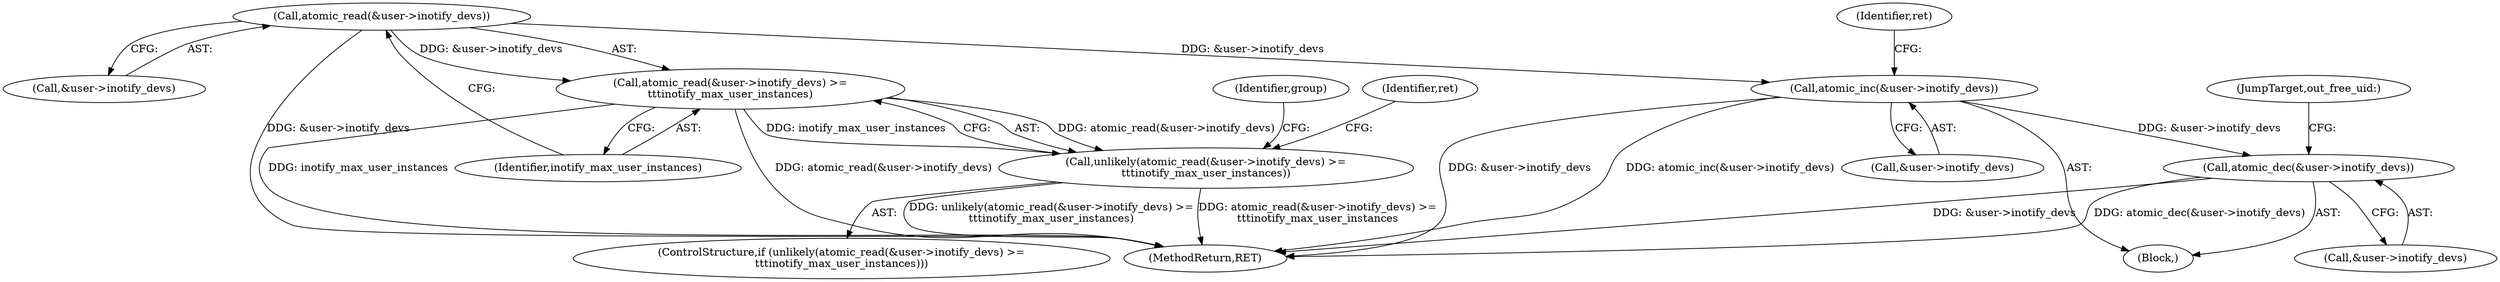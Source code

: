 digraph "1_linux_d0de4dc584ec6aa3b26fffea320a8457827768fc_0@API" {
"1000134" [label="(Call,atomic_read(&user->inotify_devs))"];
"1000133" [label="(Call,atomic_read(&user->inotify_devs) >=\n\t\t\tinotify_max_user_instances)"];
"1000132" [label="(Call,unlikely(atomic_read(&user->inotify_devs) >=\n\t\t\tinotify_max_user_instances))"];
"1000160" [label="(Call,atomic_inc(&user->inotify_devs))"];
"1000183" [label="(Call,atomic_dec(&user->inotify_devs))"];
"1000135" [label="(Call,&user->inotify_devs)"];
"1000183" [label="(Call,atomic_dec(&user->inotify_devs))"];
"1000193" [label="(MethodReturn,RET)"];
"1000160" [label="(Call,atomic_inc(&user->inotify_devs))"];
"1000166" [label="(Identifier,ret)"];
"1000184" [label="(Call,&user->inotify_devs)"];
"1000132" [label="(Call,unlikely(atomic_read(&user->inotify_devs) >=\n\t\t\tinotify_max_user_instances))"];
"1000106" [label="(Block,)"];
"1000147" [label="(Identifier,group)"];
"1000133" [label="(Call,atomic_read(&user->inotify_devs) >=\n\t\t\tinotify_max_user_instances)"];
"1000188" [label="(JumpTarget,out_free_uid:)"];
"1000131" [label="(ControlStructure,if (unlikely(atomic_read(&user->inotify_devs) >=\n\t\t\tinotify_max_user_instances)))"];
"1000142" [label="(Identifier,ret)"];
"1000139" [label="(Identifier,inotify_max_user_instances)"];
"1000161" [label="(Call,&user->inotify_devs)"];
"1000134" [label="(Call,atomic_read(&user->inotify_devs))"];
"1000134" -> "1000133"  [label="AST: "];
"1000134" -> "1000135"  [label="CFG: "];
"1000135" -> "1000134"  [label="AST: "];
"1000139" -> "1000134"  [label="CFG: "];
"1000134" -> "1000193"  [label="DDG: &user->inotify_devs"];
"1000134" -> "1000133"  [label="DDG: &user->inotify_devs"];
"1000134" -> "1000160"  [label="DDG: &user->inotify_devs"];
"1000133" -> "1000132"  [label="AST: "];
"1000133" -> "1000139"  [label="CFG: "];
"1000139" -> "1000133"  [label="AST: "];
"1000132" -> "1000133"  [label="CFG: "];
"1000133" -> "1000193"  [label="DDG: inotify_max_user_instances"];
"1000133" -> "1000193"  [label="DDG: atomic_read(&user->inotify_devs)"];
"1000133" -> "1000132"  [label="DDG: atomic_read(&user->inotify_devs)"];
"1000133" -> "1000132"  [label="DDG: inotify_max_user_instances"];
"1000132" -> "1000131"  [label="AST: "];
"1000142" -> "1000132"  [label="CFG: "];
"1000147" -> "1000132"  [label="CFG: "];
"1000132" -> "1000193"  [label="DDG: atomic_read(&user->inotify_devs) >=\n\t\t\tinotify_max_user_instances"];
"1000132" -> "1000193"  [label="DDG: unlikely(atomic_read(&user->inotify_devs) >=\n\t\t\tinotify_max_user_instances)"];
"1000160" -> "1000106"  [label="AST: "];
"1000160" -> "1000161"  [label="CFG: "];
"1000161" -> "1000160"  [label="AST: "];
"1000166" -> "1000160"  [label="CFG: "];
"1000160" -> "1000193"  [label="DDG: atomic_inc(&user->inotify_devs)"];
"1000160" -> "1000193"  [label="DDG: &user->inotify_devs"];
"1000160" -> "1000183"  [label="DDG: &user->inotify_devs"];
"1000183" -> "1000106"  [label="AST: "];
"1000183" -> "1000184"  [label="CFG: "];
"1000184" -> "1000183"  [label="AST: "];
"1000188" -> "1000183"  [label="CFG: "];
"1000183" -> "1000193"  [label="DDG: &user->inotify_devs"];
"1000183" -> "1000193"  [label="DDG: atomic_dec(&user->inotify_devs)"];
}
